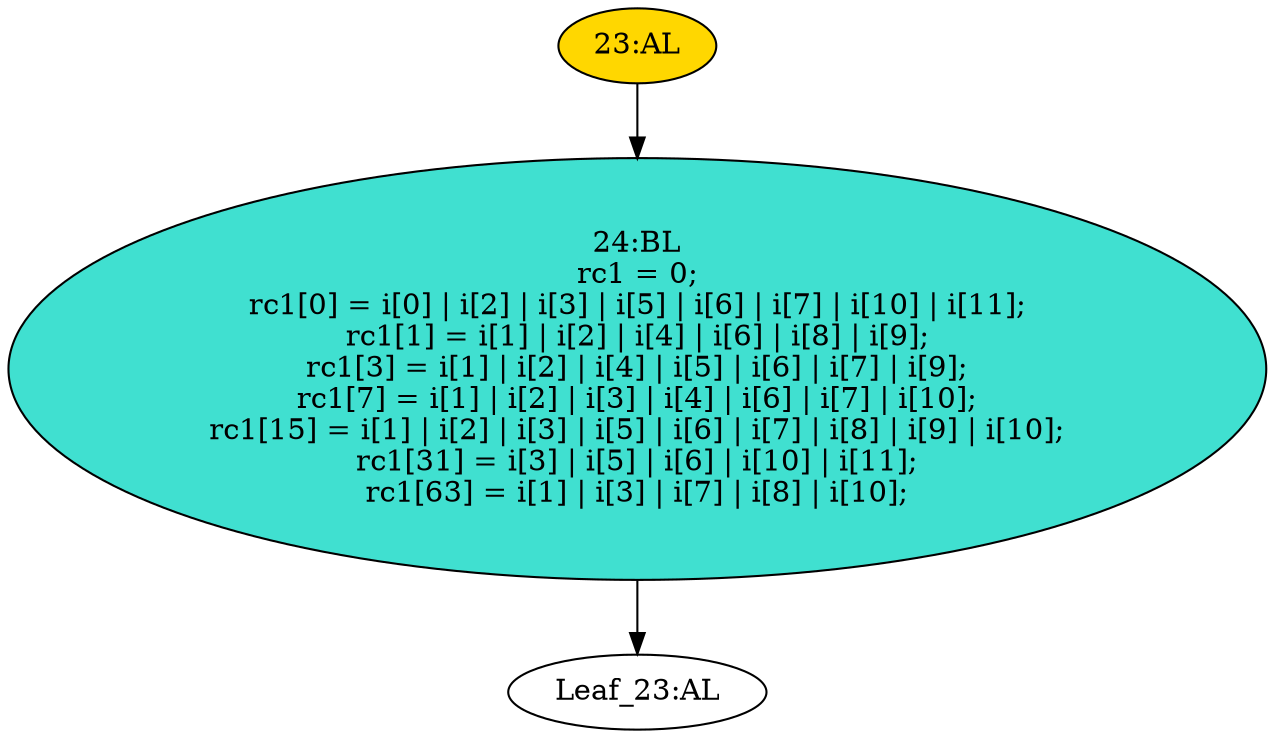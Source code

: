 strict digraph "" {
	node [label="\N"];
	"24:BL"	 [ast="<pyverilog.vparser.ast.Block object at 0x7fc6853ef350>",
		fillcolor=turquoise,
		label="24:BL
rc1 = 0;
rc1[0] = i[0] | i[2] | i[3] | i[5] | i[6] | i[7] | i[10] | i[11];
rc1[1] = i[1] | i[2] | i[4] | i[6] | i[8] | i[9];
\
rc1[3] = i[1] | i[2] | i[4] | i[5] | i[6] | i[7] | i[9];
rc1[7] = i[1] | i[2] | i[3] | i[4] | i[6] | i[7] | i[10];
rc1[15] = i[1] | \
i[2] | i[3] | i[5] | i[6] | i[7] | i[8] | i[9] | i[10];
rc1[31] = i[3] | i[5] | i[6] | i[10] | i[11];
rc1[63] = i[1] | i[3] | i[\
7] | i[8] | i[10];",
		statements="[<pyverilog.vparser.ast.BlockingSubstitution object at 0x7fc6858ce8d0>, <pyverilog.vparser.ast.BlockingSubstitution object at 0x7fc6858ceb10>, <\
pyverilog.vparser.ast.BlockingSubstitution object at 0x7fc6858f1490>, <pyverilog.vparser.ast.BlockingSubstitution object at 0x7fc6858f1bd0>, <\
pyverilog.vparser.ast.BlockingSubstitution object at 0x7fc6858f6450>, <pyverilog.vparser.ast.BlockingSubstitution object at 0x7fc6858f6c10>, <\
pyverilog.vparser.ast.BlockingSubstitution object at 0x7fc6853e0690>, <pyverilog.vparser.ast.BlockingSubstitution object at 0x7fc6853e0cd0>]",
		style=filled,
		typ=Block];
	"Leaf_23:AL"	 [def_var="['rc1']",
		label="Leaf_23:AL"];
	"24:BL" -> "Leaf_23:AL"	 [cond="[]",
		lineno=None];
	"23:AL"	 [ast="<pyverilog.vparser.ast.Always object at 0x7fc685ffaa10>",
		clk_sens=False,
		fillcolor=gold,
		label="23:AL",
		sens="['i']",
		statements="[]",
		style=filled,
		typ=Always,
		use_var="['i']"];
	"23:AL" -> "24:BL"	 [cond="[]",
		lineno=None];
}
